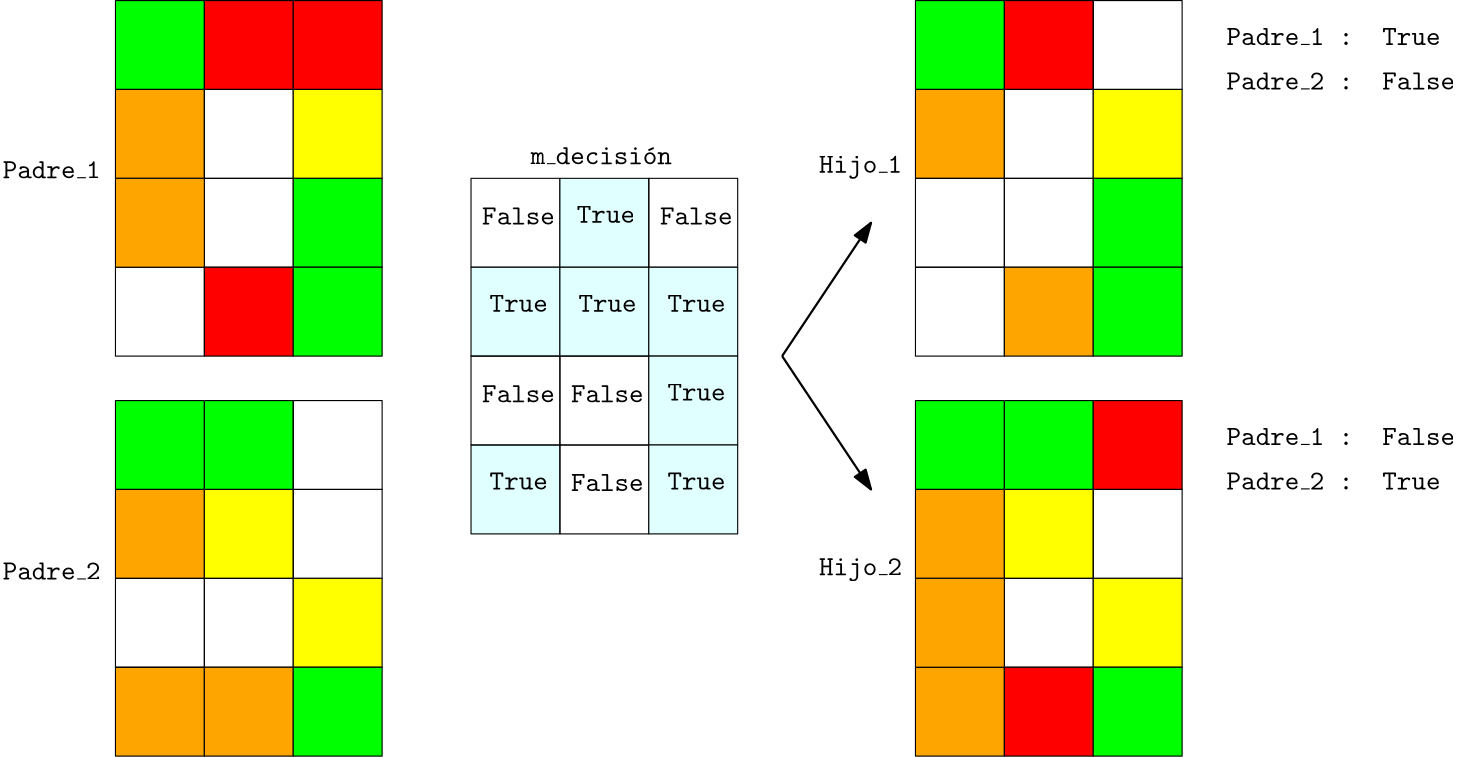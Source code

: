 <?xml version="1.0"?>
<!DOCTYPE ipe SYSTEM "ipe.dtd">
<ipe version="70218" creator="Ipe 7.2.26">
<info created="D:20240115193218" modified="D:20240115193218"/>
<ipestyle name="basic">
<symbol name="arrow/arc(spx)">
<path stroke="sym-stroke" fill="sym-stroke" pen="sym-pen">
0 0 m
-1 0.333 l
-1 -0.333 l
h
</path>
</symbol>
<symbol name="arrow/farc(spx)">
<path stroke="sym-stroke" fill="white" pen="sym-pen">
0 0 m
-1 0.333 l
-1 -0.333 l
h
</path>
</symbol>
<symbol name="arrow/ptarc(spx)">
<path stroke="sym-stroke" fill="sym-stroke" pen="sym-pen">
0 0 m
-1 0.333 l
-0.8 0 l
-1 -0.333 l
h
</path>
</symbol>
<symbol name="arrow/fptarc(spx)">
<path stroke="sym-stroke" fill="white" pen="sym-pen">
0 0 m
-1 0.333 l
-0.8 0 l
-1 -0.333 l
h
</path>
</symbol>
<symbol name="mark/circle(sx)" transformations="translations">
<path fill="sym-stroke">
0.6 0 0 0.6 0 0 e
0.4 0 0 0.4 0 0 e
</path>
</symbol>
<symbol name="mark/disk(sx)" transformations="translations">
<path fill="sym-stroke">
0.6 0 0 0.6 0 0 e
</path>
</symbol>
<symbol name="mark/fdisk(sfx)" transformations="translations">
<group>
<path fill="sym-fill">
0.5 0 0 0.5 0 0 e
</path>
<path fill="sym-stroke" fillrule="eofill">
0.6 0 0 0.6 0 0 e
0.4 0 0 0.4 0 0 e
</path>
</group>
</symbol>
<symbol name="mark/box(sx)" transformations="translations">
<path fill="sym-stroke" fillrule="eofill">
-0.6 -0.6 m
0.6 -0.6 l
0.6 0.6 l
-0.6 0.6 l
h
-0.4 -0.4 m
0.4 -0.4 l
0.4 0.4 l
-0.4 0.4 l
h
</path>
</symbol>
<symbol name="mark/square(sx)" transformations="translations">
<path fill="sym-stroke">
-0.6 -0.6 m
0.6 -0.6 l
0.6 0.6 l
-0.6 0.6 l
h
</path>
</symbol>
<symbol name="mark/fsquare(sfx)" transformations="translations">
<group>
<path fill="sym-fill">
-0.5 -0.5 m
0.5 -0.5 l
0.5 0.5 l
-0.5 0.5 l
h
</path>
<path fill="sym-stroke" fillrule="eofill">
-0.6 -0.6 m
0.6 -0.6 l
0.6 0.6 l
-0.6 0.6 l
h
-0.4 -0.4 m
0.4 -0.4 l
0.4 0.4 l
-0.4 0.4 l
h
</path>
</group>
</symbol>
<symbol name="mark/cross(sx)" transformations="translations">
<group>
<path fill="sym-stroke">
-0.43 -0.57 m
0.57 0.43 l
0.43 0.57 l
-0.57 -0.43 l
h
</path>
<path fill="sym-stroke">
-0.43 0.57 m
0.57 -0.43 l
0.43 -0.57 l
-0.57 0.43 l
h
</path>
</group>
</symbol>
<symbol name="arrow/fnormal(spx)">
<path stroke="sym-stroke" fill="white" pen="sym-pen">
0 0 m
-1 0.333 l
-1 -0.333 l
h
</path>
</symbol>
<symbol name="arrow/pointed(spx)">
<path stroke="sym-stroke" fill="sym-stroke" pen="sym-pen">
0 0 m
-1 0.333 l
-0.8 0 l
-1 -0.333 l
h
</path>
</symbol>
<symbol name="arrow/fpointed(spx)">
<path stroke="sym-stroke" fill="white" pen="sym-pen">
0 0 m
-1 0.333 l
-0.8 0 l
-1 -0.333 l
h
</path>
</symbol>
<symbol name="arrow/linear(spx)">
<path stroke="sym-stroke" pen="sym-pen">
-1 0.333 m
0 0 l
-1 -0.333 l
</path>
</symbol>
<symbol name="arrow/fdouble(spx)">
<path stroke="sym-stroke" fill="white" pen="sym-pen">
0 0 m
-1 0.333 l
-1 -0.333 l
h
-1 0 m
-2 0.333 l
-2 -0.333 l
h
</path>
</symbol>
<symbol name="arrow/double(spx)">
<path stroke="sym-stroke" fill="sym-stroke" pen="sym-pen">
0 0 m
-1 0.333 l
-1 -0.333 l
h
-1 0 m
-2 0.333 l
-2 -0.333 l
h
</path>
</symbol>
<symbol name="arrow/mid-normal(spx)">
<path stroke="sym-stroke" fill="sym-stroke" pen="sym-pen">
0.5 0 m
-0.5 0.333 l
-0.5 -0.333 l
h
</path>
</symbol>
<symbol name="arrow/mid-fnormal(spx)">
<path stroke="sym-stroke" fill="white" pen="sym-pen">
0.5 0 m
-0.5 0.333 l
-0.5 -0.333 l
h
</path>
</symbol>
<symbol name="arrow/mid-pointed(spx)">
<path stroke="sym-stroke" fill="sym-stroke" pen="sym-pen">
0.5 0 m
-0.5 0.333 l
-0.3 0 l
-0.5 -0.333 l
h
</path>
</symbol>
<symbol name="arrow/mid-fpointed(spx)">
<path stroke="sym-stroke" fill="white" pen="sym-pen">
0.5 0 m
-0.5 0.333 l
-0.3 0 l
-0.5 -0.333 l
h
</path>
</symbol>
<symbol name="arrow/mid-double(spx)">
<path stroke="sym-stroke" fill="sym-stroke" pen="sym-pen">
1 0 m
0 0.333 l
0 -0.333 l
h
0 0 m
-1 0.333 l
-1 -0.333 l
h
</path>
</symbol>
<symbol name="arrow/mid-fdouble(spx)">
<path stroke="sym-stroke" fill="white" pen="sym-pen">
1 0 m
0 0.333 l
0 -0.333 l
h
0 0 m
-1 0.333 l
-1 -0.333 l
h
</path>
</symbol>
<anglesize name="22.5 deg" value="22.5"/>
<anglesize name="30 deg" value="30"/>
<anglesize name="45 deg" value="45"/>
<anglesize name="60 deg" value="60"/>
<anglesize name="90 deg" value="90"/>
<arrowsize name="large" value="10"/>
<arrowsize name="small" value="5"/>
<arrowsize name="tiny" value="3"/>
<color name="blue" value="0 0 1"/>
<color name="brown" value="0.647 0.165 0.165"/>
<color name="darkblue" value="0 0 0.545"/>
<color name="darkcyan" value="0 0.545 0.545"/>
<color name="darkgray" value="0.663"/>
<color name="darkgreen" value="0 0.392 0"/>
<color name="darkmagenta" value="0.545 0 0.545"/>
<color name="darkorange" value="1 0.549 0"/>
<color name="darkred" value="0.545 0 0"/>
<color name="gold" value="1 0.843 0"/>
<color name="gray" value="0.745"/>
<color name="green" value="0 1 0"/>
<color name="lightblue" value="0.678 0.847 0.902"/>
<color name="lightcyan" value="0.878 1 1"/>
<color name="lightgray" value="0.827"/>
<color name="lightgreen" value="0.565 0.933 0.565"/>
<color name="lightyellow" value="1 1 0.878"/>
<color name="navy" value="0 0 0.502"/>
<color name="orange" value="1 0.647 0"/>
<color name="pink" value="1 0.753 0.796"/>
<color name="purple" value="0.627 0.125 0.941"/>
<color name="red" value="1 0 0"/>
<color name="seagreen" value="0.18 0.545 0.341"/>
<color name="turquoise" value="0.251 0.878 0.816"/>
<color name="violet" value="0.933 0.51 0.933"/>
<color name="yellow" value="1 1 0"/>
<dashstyle name="dash dot dotted" value="[4 2 1 2 1 2] 0"/>
<dashstyle name="dash dotted" value="[4 2 1 2] 0"/>
<dashstyle name="dashed" value="[4] 0"/>
<dashstyle name="dotted" value="[1 3] 0"/>
<gridsize name="10 pts (~3.5 mm)" value="10"/>
<gridsize name="14 pts (~5 mm)" value="14"/>
<gridsize name="16 pts (~6 mm)" value="16"/>
<gridsize name="20 pts (~7 mm)" value="20"/>
<gridsize name="28 pts (~10 mm)" value="28"/>
<gridsize name="32 pts (~12 mm)" value="32"/>
<gridsize name="4 pts" value="4"/>
<gridsize name="56 pts (~20 mm)" value="56"/>
<gridsize name="8 pts (~3 mm)" value="8"/>
<opacity name="10%" value="0.1"/>
<opacity name="30%" value="0.3"/>
<opacity name="50%" value="0.5"/>
<opacity name="75%" value="0.75"/>
<pen name="fat" value="1.2"/>
<pen name="heavier" value="0.8"/>
<pen name="ultrafat" value="2"/>
<symbolsize name="large" value="5"/>
<symbolsize name="small" value="2"/>
<symbolsize name="tiny" value="1.1"/>
<textsize name="Huge" value="\Huge"/>
<textsize name="LARGE" value="\LARGE"/>
<textsize name="Large" value="\Large"/>
<textsize name="footnote" value="\footnotesize"/>
<textsize name="huge" value="\huge"/>
<textsize name="large" value="\large"/>
<textsize name="script" value="\scriptsize"/>
<textsize name="small" value="\small"/>
<textsize name="tiny" value="\tiny"/>
<textstyle name="center" begin="\begin{center}" end="\end{center}"/>
<textstyle name="item" begin="\begin{itemize}\item{}" end="\end{itemize}"/>
<textstyle name="itemize" begin="\begin{itemize}" end="\end{itemize}"/>
<tiling name="falling" angle="-60" step="4" width="1"/>
<tiling name="rising" angle="30" step="4" width="1"/>
</ipestyle>
<page>
<layer name="alpha"/>
<view layers="alpha" active="alpha"/>
<path layer="alpha" stroke="black" fill="green">
64 768 m
64 736 l
96 736 l
96 768 l
h
</path>
<path stroke="black" fill="red">
96 768 m
96 736 l
128 736 l
128 768 l
h
</path>
<path stroke="black" fill="red">
128 768 m
128 736 l
160 736 l
160 768 l
h
</path>
<path stroke="black" fill="orange">
64 736 m
64 704 l
96 704 l
96 736 l
h
</path>
<path stroke="black">
96 736 m
96 704 l
128 704 l
128 736 l
h
</path>
<path stroke="black" fill="yellow">
128 736 m
128 704 l
160 704 l
160 736 l
h
</path>
<path stroke="black">
96 704 m
96 672 l
128 672 l
128 704 l
h
</path>
<path stroke="black" fill="green">
128 704 m
128 672 l
160 672 l
160 704 l
h
</path>
<path stroke="black">
64 672 m
64 640 l
96 640 l
96 672 l
h
</path>
<path stroke="black" fill="red">
96 672 m
96 640 l
128 640 l
128 672 l
h
</path>
<path stroke="black" fill="green">
128 672 m
128 640 l
160 640 l
160 672 l
h
</path>
<path stroke="black" fill="orange">
64 704 m
64 672 l
96 672 l
96 704 l
h
</path>
<path matrix="1 0 0 1 0 -144" stroke="black" fill="green">
64 768 m
64 736 l
96 736 l
96 768 l
h
</path>
<path matrix="1 0 0 1 0 -144" stroke="black" fill="green">
96 768 m
96 736 l
128 736 l
128 768 l
h
</path>
<path matrix="1 0 0 1 0 -144" stroke="black">
128 768 m
128 736 l
160 736 l
160 768 l
h
</path>
<path matrix="1 0 0 1 0 -144" stroke="black" fill="orange">
64 736 m
64 704 l
96 704 l
96 736 l
h
</path>
<path matrix="1 0 0 1 0 -144" stroke="black" fill="yellow">
96 736 m
96 704 l
128 704 l
128 736 l
h
</path>
<path matrix="1 0 0 1 0 -144" stroke="black">
128 736 m
128 704 l
160 704 l
160 736 l
h
</path>
<path matrix="1 0 0 1 0 -144" stroke="black">
96 704 m
96 672 l
128 672 l
128 704 l
h
</path>
<path matrix="1 0 0 1 0 -144" stroke="black" fill="yellow">
128 704 m
128 672 l
160 672 l
160 704 l
h
</path>
<path matrix="1 0 0 1 0 -144" stroke="black" fill="orange">
64 672 m
64 640 l
96 640 l
96 672 l
h
</path>
<path matrix="1 0 0 1 0 -144" stroke="black" fill="orange">
96 672 m
96 640 l
128 640 l
128 672 l
h
</path>
<path matrix="1 0 0 1 0 -144" stroke="black" fill="green">
128 672 m
128 640 l
160 640 l
160 672 l
h
</path>
<path matrix="1 0 0 1 0 -144" stroke="black">
64 704 m
64 672 l
96 672 l
96 704 l
h
</path>
<path matrix="1 0 0 1 128 -64" stroke="black">
64 768 m
64 736 l
96 736 l
96 768 l
h
</path>
<path matrix="1 0 0 1 128 -64" stroke="black" fill="lightcyan">
96 768 m
96 736 l
128 736 l
128 768 l
h
</path>
<path matrix="1 0 0 1 128 -64" stroke="black">
128 768 m
128 736 l
160 736 l
160 768 l
h
</path>
<path matrix="1 0 0 1 128 -64" stroke="black" fill="lightcyan">
64 736 m
64 704 l
96 704 l
96 736 l
h
</path>
<path matrix="1 0 0 1 128 -64" stroke="black" fill="lightcyan">
96 736 m
96 704 l
128 704 l
128 736 l
h
</path>
<path matrix="1 0 0 1 128 -64" stroke="black" fill="lightcyan">
128 736 m
128 704 l
160 704 l
160 736 l
h
</path>
<path matrix="1 0 0 1 128 -64" stroke="black">
96 704 m
96 672 l
128 672 l
128 704 l
h
</path>
<path matrix="1 0 0 1 128 -64" stroke="black" fill="lightcyan">
128 704 m
128 672 l
160 672 l
160 704 l
h
</path>
<path matrix="1 0 0 1 128 -64" stroke="black" fill="lightcyan">
64 672 m
64 640 l
96 640 l
96 672 l
h
</path>
<path matrix="1 0 0 1 128 -64" stroke="black">
96 672 m
96 640 l
128 640 l
128 672 l
h
</path>
<path matrix="1 0 0 1 128 -64" stroke="black" fill="lightcyan">
128 672 m
128 640 l
160 640 l
160 672 l
h
</path>
<path matrix="1 0 0 1 128 -64" stroke="black">
64 704 m
64 672 l
96 672 l
96 704 l
h
</path>
<path matrix="1 0 0 1 288 0" stroke="black" fill="green">
64 768 m
64 736 l
96 736 l
96 768 l
h
</path>
<path matrix="1 0 0 1 288 0" stroke="black" fill="red">
96 768 m
96 736 l
128 736 l
128 768 l
h
</path>
<path matrix="1 0 0 1 288 0" stroke="black">
128 768 m
128 736 l
160 736 l
160 768 l
h
</path>
<path matrix="1 0 0 1 288 0" stroke="black" fill="orange">
64 736 m
64 704 l
96 704 l
96 736 l
h
</path>
<path matrix="1 0 0 1 288 0" stroke="black">
96 736 m
96 704 l
128 704 l
128 736 l
h
</path>
<path matrix="1 0 0 1 288 0" stroke="black" fill="yellow">
128 736 m
128 704 l
160 704 l
160 736 l
h
</path>
<path matrix="1 0 0 1 288 0" stroke="black">
96 704 m
96 672 l
128 672 l
128 704 l
h
</path>
<path matrix="1 0 0 1 288 0" stroke="black" fill="green">
128 704 m
128 672 l
160 672 l
160 704 l
h
</path>
<path matrix="1 0 0 1 288 0" stroke="black">
64 672 m
64 640 l
96 640 l
96 672 l
h
</path>
<path matrix="1 0 0 1 288 0" stroke="black" fill="orange">
96 672 m
96 640 l
128 640 l
128 672 l
h
</path>
<path matrix="1 0 0 1 288 0" stroke="black" fill="green">
128 672 m
128 640 l
160 640 l
160 672 l
h
</path>
<path matrix="1 0 0 1 288 0" stroke="black">
64 704 m
64 672 l
96 672 l
96 704 l
h
</path>
<path matrix="1 0 0 1 288 -144" stroke="black" fill="green">
64 768 m
64 736 l
96 736 l
96 768 l
h
</path>
<path matrix="1 0 0 1 288 -144" stroke="black" fill="green">
96 768 m
96 736 l
128 736 l
128 768 l
h
</path>
<path matrix="1 0 0 1 288 -144" stroke="black" fill="red">
128 768 m
128 736 l
160 736 l
160 768 l
h
</path>
<path matrix="1 0 0 1 288 -144" stroke="black" fill="orange">
64 736 m
64 704 l
96 704 l
96 736 l
h
</path>
<path matrix="1 0 0 1 288 -144" stroke="black" fill="yellow">
96 736 m
96 704 l
128 704 l
128 736 l
h
</path>
<path matrix="1 0 0 1 288 -144" stroke="black">
128 736 m
128 704 l
160 704 l
160 736 l
h
</path>
<path matrix="1 0 0 1 288 -144" stroke="black">
96 704 m
96 672 l
128 672 l
128 704 l
h
</path>
<path matrix="1 0 0 1 288 -144" stroke="black" fill="yellow">
128 704 m
128 672 l
160 672 l
160 704 l
h
</path>
<path matrix="1 0 0 1 288 -144" stroke="black" fill="orange">
64 672 m
64 640 l
96 640 l
96 672 l
h
</path>
<path matrix="1 0 0 1 288 -144" stroke="black" fill="red">
96 672 m
96 640 l
128 640 l
128 672 l
h
</path>
<path matrix="1 0 0 1 288 -144" stroke="black" fill="green">
128 672 m
128 640 l
160 640 l
160 672 l
h
</path>
<path matrix="1 0 0 1 288 -144" stroke="black" fill="orange">
64 704 m
64 672 l
96 672 l
96 704 l
h
</path>
<text matrix="1 0 0 1 -9.90942 0" transformations="translations" pos="240 688" stroke="black" type="label" width="20.921" height="6.088" depth="0" valign="baseline">\texttt{True}</text>
<text matrix="1 0 0 1 -9.30885 0" transformations="translations" pos="240 656" stroke="black" type="label" width="20.921" height="6.088" depth="0" valign="baseline">\texttt{True}</text>
<text matrix="1 0 0 1 -9.30885 0" transformations="translations" pos="272 656" stroke="black" type="label" width="20.921" height="6.088" depth="0" valign="baseline">\texttt{True}</text>
<text matrix="1 0 0 1 -9.30885 0" transformations="translations" pos="272 624" stroke="black" type="label" width="20.921" height="6.088" depth="0" valign="baseline">\texttt{True}</text>
<text matrix="1 0 0 1 -9.30885 0" transformations="translations" pos="272 592" stroke="black" type="label" width="20.921" height="6.088" depth="0" valign="baseline">\texttt{True}</text>
<text matrix="1 0 0 1 -9.30885 0" transformations="translations" pos="208 656" stroke="black" type="label" width="20.921" height="6.088" depth="0" valign="baseline">\texttt{True}</text>
<text matrix="1 0 0 1 -9.30885 0" transformations="translations" pos="208 592" stroke="black" type="label" width="20.921" height="6.088" depth="0" valign="baseline">\texttt{True}</text>
<text matrix="1 0 0 1 -12.0114 -0.600571" transformations="translations" pos="208 688" stroke="black" type="label" width="26.152" height="6.088" depth="0" valign="baseline">\texttt{False}</text>
<text matrix="1 0 0 1 -12.0114 -0.600571" transformations="translations" pos="272 688" stroke="black" type="label" width="26.152" height="6.088" depth="0" valign="baseline">\texttt{False}</text>
<text matrix="1 0 0 1 -12.0114 -0.600571" transformations="translations" pos="208 624" stroke="black" type="label" width="26.152" height="6.088" depth="0" valign="baseline">\texttt{False}</text>
<text matrix="1 0 0 1 -12.0114 -0.600571" transformations="translations" pos="240 624" stroke="black" type="label" width="26.152" height="6.088" depth="0" valign="baseline">\texttt{False}</text>
<text matrix="1 0 0 1 -12.0114 -0.600571" transformations="translations" pos="240 592" stroke="black" type="label" width="26.152" height="6.088" depth="0" valign="baseline">\texttt{False}</text>
<text matrix="1 0 0 1 -56.5664 -79.9732" transformations="translations" pos="80 784" stroke="black" type="label" width="35.148" height="6.088" depth="0" valign="baseline">\texttt{Padre\_1}</text>
<text matrix="1 0 0 1 -56.5664 79.5831" transformations="translations" pos="80 480" stroke="black" type="label" width="35.148" height="6.088" depth="0" valign="baseline">\texttt{Padre\_2}</text>
<text matrix="1 0 0 1 -10.5331 -10.9232" transformations="translations" pos="224 720" stroke="black" type="label" width="50.839" height="6.088" depth="0" valign="baseline">\texttt{m\_decisión}</text>
<text matrix="1 0 0 1 -66.7094 -78.0226" transformations="translations" pos="384 784" stroke="black" type="label" width="29.918" height="6.092" depth="2.21" valign="baseline">\texttt{Hijo\_1}</text>
<text matrix="1 0 0 1 -66.7094 81.1435" transformations="translations" pos="384 480" stroke="black" type="label" width="29.918" height="6.092" depth="2.21" valign="baseline">\texttt{Hijo\_2}</text>
<path stroke="black" fill="yellow" pen="heavier" arrow="normal/normal">
304 640 m
336 688 l
</path>
<path stroke="black" fill="yellow" pen="heavier" arrow="normal/normal">
304 640 m
336 592 l
</path>
<text transformations="translations" pos="464 752" stroke="black" type="label" width="76.991" height="6.088" depth="0" valign="baseline">\texttt{Padre\_1 : True}</text>
<text transformations="translations" pos="464 736" stroke="black" type="label" width="82.221" height="6.088" depth="0" valign="baseline">\texttt{Padre\_2 : False}</text>
<text transformations="translations" pos="464 608" stroke="black" type="label" width="82.221" height="6.088" depth="0" valign="baseline">\texttt{Padre\_1 : False}</text>
<text transformations="translations" pos="464 592" stroke="black" type="label" width="76.991" height="6.088" depth="0" valign="baseline">\texttt{Padre\_2 : True}</text>
</page>
</ipe>
